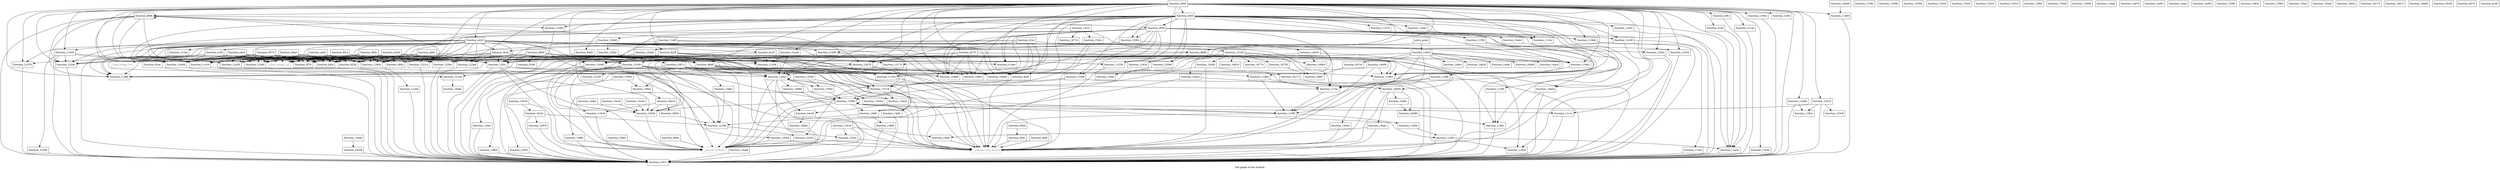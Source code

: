 digraph "Call graph of the module." {
  label="Call graph of the module.";
  node [shape=record];

  Node_function_114e4 [label="{function_114e4}"];
  Node_function_11bc8 [label="{function_11bc8}"];
  Node_function_11574 [label="{function_11574}"];
  Node_function_115f4 [label="{function_115f4}"];
  Node_function_116f0 [label="{function_116f0}"];
  Node_function_117ec [label="{function_117ec}"];
  Node_function_11c1c [label="{function_11c1c}"];
  Node_function_121b4 [label="{function_121b4}"];
  Node_function_119ec [label="{function_119ec}"];
  Node_function_11a20 [label="{function_11a20}"];
  Node_function_11c54 [label="{function_11c54}"];
  Node_function_dbd0 [label="{function_dbd0}"];
  Node_function_dca0 [label="{function_dca0}"];
  Node_function_11228 [label="{function_11228}"];
  Node_function_db68 [label="{function_db68}"];
  Node_function_11804 [label="{function_11804}"];
  Node_function_dcc8 [label="{function_dcc8}"];
  Node_function_11c88 [label="{function_11c88}"];
  Node_function_11d6c [label="{function_11d6c}"];
  Node_function_11818 [label="{function_11818}"];
  Node_function_11d80 [label="{function_11d80}"];
  Node_function_1182c [label="{function_1182c}"];
  Node_function_11e50 [label="{function_11e50}"];
  Node_function_121dc [label="{function_121dc}"];
  Node_function_11a54 [label="{function_11a54}"];
  Node_function_e1d0 [label="{function_e1d0}"];
  Node_function_e1f8 [label="{function_e1f8}"];
  Node_function_e2c0 [label="{function_e2c0}"];
  Node_function_11ef8 [label="{function_11ef8}"];
  Node_function_11860 [label="{function_11860}"];
  Node_function_11f94 [label="{function_11f94}"];
  Node_function_11a88 [label="{function_11a88}"];
  Node_function_12214 [label="{function_12214}"];
  Node_function_11af4 [label="{function_11af4}"];
  Node_function_1224c [label="{function_1224c}"];
  Node_function_12284 [label="{function_12284}"];
  Node_function_11b60 [label="{function_11b60}"];
  Node_function_12068 [label="{function_12068}"];
  Node_function_e420 [label="{function_e420}"];
  Node_function_118c0 [label="{function_118c0}"];
  Node_function_108c4 [label="{function_108c4}"];
  Node_function_122bc [label="{function_122bc}"];
  Node_function_1124c [label="{function_1124c}"];
  Node_function_1207c [label="{function_1207c}"];
  Node_function_118d4 [label="{function_118d4}"];
  Node_function_12090 [label="{function_12090}"];
  Node_function_108e8 [label="{function_108e8}"];
  Node_function_10988 [label="{function_10988}"];
  Node_function_11b94 [label="{function_11b94}"];
  Node_function_112b8 [label="{function_112b8}"];
  Node_function_11978 [label="{function_11978}"];
  Node_function_12098 [label="{function_12098}"];
  Node_function_120c8 [label="{function_120c8}"];
  Node_function_12334 [label="{function_12334}"];
  Node_function_10a28 [label="{function_10a28}"];
  Node_function_11194 [label="{function_11194}"];
  Node_function_113f4 [label="{function_113f4}"];
  Node_function_120d0 [label="{function_120d0}"];
  Node_function_11904 [label="{function_11904}"];
  Node_function_12170 [label="{function_12170}"];
  Node_function_12180 [label="{function_12180}"];
  Node_function_111bc [label="{function_111bc}"];
  Node_function_11944 [label="{function_11944}"];
  Node_function_11204 [label="{function_11204}"];
  Node_function_12300 [label="{function_12300}"];
  Node_function_11450 [label="{function_11450}"];
  Node_function_12190 [label="{function_12190}"];
  Node_function_119b8 [label="{function_119b8}"];
  Node_function_13cb0 [label="{function_13cb0}"];
  Node_function_13af8 [label="{function_13af8}"];
  Node_function_1236c [label="{function_1236c}"];
  Node_function_123a8 [label="{function_123a8}"];
  Node_function_123e0 [label="{function_123e0}"];
  Node_function_12420 [label="{function_12420}"];
  Node_function_12464 [label="{function_12464}"];
  Node_function_1249c [label="{function_1249c}"];
  Node_function_124b8 [label="{function_124b8}"];
  Node_function_124fc [label="{function_124fc}"];
  Node_function_12510 [label="{function_12510}"];
  Node_function_125c0 [label="{function_125c0}"];
  Node_function_125c8 [label="{function_125c8}"];
  Node_function_125ec [label="{function_125ec}"];
  Node_function_12610 [label="{function_12610}"];
  Node_function_12634 [label="{function_12634}"];
  Node_function_126ac [label="{function_126ac}"];
  Node_function_12fb0 [label="{function_12fb0}"];
  Node_function_12fcc [label="{function_12fcc}"];
  Node_function_130e8 [label="{function_130e8}"];
  Node_function_13100 [label="{function_13100}"];
  Node_function_13498 [label="{function_13498}"];
  Node_function_134b4 [label="{function_134b4}"];
  Node_function_13564 [label="{function_13564}"];
  Node_function_13718 [label="{function_13718}"];
  Node_function_13938 [label="{function_13938}"];
  Node_function_13994 [label="{function_13994}"];
  Node_function_13aa8 [label="{function_13aa8}"];
  Node_function_13abc [label="{function_13abc}"];
  Node_function_13adc [label="{function_13adc}"];
  Node_function_13cb8 [label="{function_13cb8}"];
  Node_function_13d70 [label="{function_13d70}"];
  Node_function_13e1c [label="{function_13e1c}"];
  Node_function_13f68 [label="{function_13f68}"];
  Node_function_14584 [label="{function_14584}"];
  Node_function_14600 [label="{function_14600}"];
  Node_function_14654 [label="{function_14654}"];
  Node_function_146c0 [label="{function_146c0}"];
  Node_function_14994 [label="{function_14994}"];
  Node_function_149fc [label="{function_149fc}"];
  Node_function_14a78 [label="{function_14a78}"];
  Node_function_14a9c [label="{function_14a9c}"];
  Node_function_14abc [label="{function_14abc}"];
  Node_function_14ac4 [label="{function_14ac4}"];
  Node_function_14ad8 [label="{function_14ad8}"];
  Node_function_14b0c [label="{function_14b0c}"];
  Node_function_14b20 [label="{function_14b20}"];
  Node_function_14b34 [label="{function_14b34}"];
  Node_function_14bc8 [label="{function_14bc8}"];
  Node_function_14c20 [label="{function_14c20}"];
  Node_function_14c84 [label="{function_14c84}"];
  Node_function_14c8c [label="{function_14c8c}"];
  Node_function_14ca0 [label="{function_14ca0}"];
  Node_function_14d6c [label="{function_14d6c}"];
  Node_function_14e18 [label="{function_14e18}"];
  Node_function_14ed0 [label="{function_14ed0}"];
  Node_function_14efc [label="{function_14efc}"];
  Node_function_14f30 [label="{function_14f30}"];
  Node_function_14f64 [label="{function_14f64}"];
  Node_function_14fa4 [label="{function_14fa4}"];
  Node_function_14fb8 [label="{function_14fb8}"];
  Node_function_14fec [label="{function_14fec}"];
  Node_function_15018 [label="{function_15018}"];
  Node_function_150f0 [label="{function_150f0}"];
  Node_function_15104 [label="{function_15104}"];
  Node_function_1542c [label="{function_1542c}"];
  Node_function_15460 [label="{function_15460}"];
  Node_function_154a8 [label="{function_154a8}"];
  Node_function_1563c [label="{function_1563c}"];
  Node_function_1565c [label="{function_1565c}"];
  Node_function_1567c [label="{function_1567c}"];
  Node_function_15950 [label="{function_15950}"];
  Node_function_159e4 [label="{function_159e4}"];
  Node_function_159ec [label="{function_159ec}"];
  Node_function_15af4 [label="{function_15af4}"];
  Node_function_15b24 [label="{function_15b24}"];
  Node_function_15bec [label="{function_15bec}"];
  Node_function_15c00 [label="{function_15c00}"];
  Node_function_15ca8 [label="{function_15ca8}"];
  Node_function_15cbc [label="{function_15cbc}"];
  Node_function_15e18 [label="{function_15e18}"];
  Node_function_1602c [label="{function_1602c}"];
  Node_function_16050 [label="{function_16050}"];
  Node_function_16174 [label="{function_16174}"];
  Node_function_1617c [label="{function_1617c}"];
  Node_function_16220 [label="{function_16220}"];
  Node_function_166b0 [label="{function_166b0}"];
  Node_function_16710 [label="{function_16710}"];
  Node_function_16730 [label="{function_16730}"];
  Node_function_16774 [label="{function_16774}"];
  Node_function_167c0 [label="{function_167c0}"];
  Node_function_16810 [label="{function_16810}"];
  Node_function_168fc [label="{function_168fc}"];
  Node_function_169ec [label="{function_169ec}"];
  Node_function_16a10 [label="{function_16a10}"];
  Node_function_16a8c [label="{function_16a8c}"];
  Node_function_16b7c [label="{function_16b7c}"];
  Node_function_16b84 [label="{function_16b84}"];
  Node_function_16bb0 [label="{function_16bb0}"];
  Node_function_16bbc [label="{function_16bbc}"];
  Node_function_16c00 [label="{function_16c00}"];
  Node_function_16c08 [label="{function_16c08}"];
  Node_function_16c3c [label="{function_16c3c}"];
  Node_function_16d80 [label="{function_16d80}"];
  Node_function_16dd8 [label="{function_16dd8}"];
  Node_function_16e8c [label="{function_16e8c}"];
  Node_function_16ebc [label="{function_16ebc}"];
  Node_function_16f54 [label="{function_16f54}"];
  Node_function_16f78 [label="{function_16f78}"];
  Node_function_16fdc [label="{function_16fdc}"];
  Node_llvm_bswap_i32 [color="gray50", fontcolor="gray50", label="{llvm_bswap_i32}"];
  Node_llvm_bswap_i16 [color="gray50", fontcolor="gray50", label="{llvm_bswap_i16}"];
  Node___pseudo_branch [color="gray50", fontcolor="gray50", label="{__pseudo_branch}"];
  Node___pseudo_cond_branch [color="gray50", fontcolor="gray50", label="{__pseudo_cond_branch}"];
  Node_function_8094 [label="{function_8094}"];
  Node_function_80b0 [label="{function_80b0}"];
  Node_function_80ec [label="{function_80ec}"];
  Node_entry_point [label="{entry_point}"];
  Node_function_8190 [label="{function_8190}"];
  Node_function_81ec [label="{function_81ec}"];
  Node_function_8258 [label="{function_8258}"];
  Node_function_82c8 [label="{function_82c8}"];
  Node_function_8560 [label="{function_8560}"];
  Node_function_884c [label="{function_884c}"];
  Node_function_8f14 [label="{function_8f14}"];
  Node_function_9574 [label="{function_9574}"];
  Node_function_9da0 [label="{function_9da0}"];
  Node_function_a4c4 [label="{function_a4c4}"];
  Node_function_ab9c [label="{function_ab9c}"];
  Node_function_ae5c [label="{function_ae5c}"];
  Node_function_b428 [label="{function_b428}"];
  Node_function_b894 [label="{function_b894}"];
  Node_function_bf78 [label="{function_bf78}"];
  Node_function_bfc8 [label="{function_bfc8}"];
  Node_function_c06c [label="{function_c06c}"];
  Node_function_c094 [label="{function_c094}"];
  Node_function_c600 [label="{function_c600}"];
  Node_function_d070 [label="{function_d070}"];
  Node_function_d088 [label="{function_d088}"];
  Node_function_d1e0 [label="{function_d1e0}"];
  Node_function_d1ec [label="{function_d1ec}"];
  Node_function_d270 [label="{function_d270}"];
  Node_function_d360 [label="{function_d360}"];
  Node_function_daf4 [label="{function_daf4}"];
  Node_function_db0c [label="{function_db0c}"];
  Node_function_11bc8 -> Node_function_1207c;
  Node_function_115f4 -> Node_function_116f0;
  Node_function_115f4 -> Node_function_117ec;
  Node_function_116f0 -> Node_function_11804;
  Node_function_116f0 -> Node___pseudo_cond_branch;
  Node_function_117ec -> Node_function_116f0;
  Node_function_11c1c -> Node_function_1207c;
  Node_function_121b4 -> Node_function_16a8c;
  Node_function_119ec -> Node_function_1207c;
  Node_function_11a20 -> Node_function_1207c;
  Node_function_11c54 -> Node_function_1207c;
  Node_function_dbd0 -> Node_function_117ec;
  Node_function_dbd0 -> Node_function_108c4;
  Node_function_dbd0 -> Node_function_108e8;
  Node_function_dbd0 -> Node_function_10988;
  Node_function_dbd0 -> Node_function_11194;
  Node_function_dbd0 -> Node_function_12190;
  Node_function_dca0 -> Node_function_13718;
  Node_function_dca0 -> Node___pseudo_cond_branch;
  Node_function_11228 -> Node___pseudo_cond_branch;
  Node_function_db68 -> Node_function_11818;
  Node_function_db68 -> Node_function_118c0;
  Node_function_db68 -> Node_function_118d4;
  Node_function_db68 -> Node_function_12098;
  Node_function_11804 -> Node_function_1249c;
  Node_function_dcc8 -> Node_function_11c54;
  Node_function_dcc8 -> Node_function_11228;
  Node_function_dcc8 -> Node_function_11a88;
  Node_function_dcc8 -> Node_function_1224c;
  Node_function_dcc8 -> Node_function_11978;
  Node_function_dcc8 -> Node_function_11194;
  Node_function_dcc8 -> Node_function_1236c;
  Node_function_dcc8 -> Node_function_123a8;
  Node_function_dcc8 -> Node_function_12464;
  Node_function_dcc8 -> Node_function_12fcc;
  Node_function_dcc8 -> Node_function_13100;
  Node_function_dcc8 -> Node_function_13718;
  Node_function_dcc8 -> Node_function_13d70;
  Node_function_dcc8 -> Node___pseudo_cond_branch;
  Node_function_dcc8 -> Node_function_db0c;
  Node_function_11c88 -> Node_function_1207c;
  Node_function_11c88 -> Node_function_13718;
  Node_function_11c88 -> Node___pseudo_branch;
  Node_function_11d80 -> Node_function_126ac;
  Node_function_11d80 -> Node_function_12fcc;
  Node_function_11d80 -> Node_function_13718;
  Node_function_1182c -> Node_function_1207c;
  Node_function_11e50 -> Node_function_11d80;
  Node_function_11e50 -> Node_function_11af4;
  Node_function_11e50 -> Node_function_1207c;
  Node_function_11e50 -> Node_function_14bc8;
  Node_function_121dc -> Node_function_1207c;
  Node_function_11a54 -> Node_function_1207c;
  Node_function_e1d0 -> Node_function_11a20;
  Node_function_e1f8 -> Node_function_11228;
  Node_function_e1f8 -> Node_function_11a88;
  Node_function_e1f8 -> Node_function_1224c;
  Node_function_e1f8 -> Node_function_12464;
  Node_function_e1f8 -> Node___pseudo_cond_branch;
  Node_function_e2c0 -> Node_function_11194;
  Node_function_e2c0 -> Node_function_11204;
  Node_function_e2c0 -> Node_function_126ac;
  Node_function_e2c0 -> Node_function_13100;
  Node_function_11ef8 -> Node_function_11d80;
  Node_function_11ef8 -> Node_function_11a88;
  Node_function_11ef8 -> Node_function_1207c;
  Node_function_11ef8 -> Node_function_14bc8;
  Node_function_11860 -> Node_function_1207c;
  Node_function_11f94 -> Node_function_14b34;
  Node_function_11f94 -> Node___pseudo_branch;
  Node_function_11a88 -> Node_function_1207c;
  Node_function_12214 -> Node_function_1207c;
  Node_function_11af4 -> Node_function_1207c;
  Node_function_1224c -> Node_function_1207c;
  Node_function_12284 -> Node_function_1207c;
  Node_function_11b60 -> Node_function_1207c;
  Node_function_e420 -> Node_function_117ec;
  Node_function_e420 -> Node_function_11c54;
  Node_function_e420 -> Node_function_dca0;
  Node_function_e420 -> Node_function_db68;
  Node_function_e420 -> Node_function_dcc8;
  Node_function_e420 -> Node_function_e1f8;
  Node_function_e420 -> Node_function_e2c0;
  Node_function_e420 -> Node_function_11a88;
  Node_function_e420 -> Node_function_1224c;
  Node_function_e420 -> Node_function_108c4;
  Node_function_e420 -> Node_function_122bc;
  Node_function_e420 -> Node_function_1124c;
  Node_function_e420 -> Node_function_1207c;
  Node_function_e420 -> Node_function_118d4;
  Node_function_e420 -> Node_function_108e8;
  Node_function_e420 -> Node_function_10988;
  Node_function_e420 -> Node_function_11978;
  Node_function_e420 -> Node_function_12334;
  Node_function_e420 -> Node_function_12170;
  Node_function_e420 -> Node_function_12180;
  Node_function_e420 -> Node_function_11944;
  Node_function_e420 -> Node_function_11450;
  Node_function_e420 -> Node_function_1236c;
  Node_function_e420 -> Node_function_123a8;
  Node_function_e420 -> Node_function_123e0;
  Node_function_e420 -> Node_function_12420;
  Node_function_e420 -> Node_function_12464;
  Node_function_e420 -> Node_function_12fcc;
  Node_function_e420 -> Node_function_13cb8;
  Node_function_e420 -> Node_llvm_bswap_i32;
  Node_function_e420 -> Node___pseudo_cond_branch;
  Node_function_e420 -> Node_function_bf78;
  Node_function_e420 -> Node_function_bfc8;
  Node_function_e420 -> Node_function_db0c;
  Node_function_122bc -> Node_function_1207c;
  Node_function_118d4 -> Node_function_11a54;
  Node_function_11b94 -> Node_function_1207c;
  Node_function_112b8 -> Node_function_116f0;
  Node_function_112b8 -> Node_function_117ec;
  Node_function_11978 -> Node_function_1207c;
  Node_function_12098 -> Node_function_14fa4;
  Node_function_12334 -> Node_function_1207c;
  Node_function_10a28 -> Node_function_11204;
  Node_function_10a28 -> Node_function_126ac;
  Node_function_11194 -> Node___pseudo_cond_branch;
  Node_function_113f4 -> Node_function_119ec;
  Node_function_120d0 -> Node___pseudo_branch;
  Node_function_11904 -> Node_function_1207c;
  Node_function_12170 -> Node_function_16220;
  Node_function_12180 -> Node_function_16220;
  Node_function_11944 -> Node_function_1207c;
  Node_function_11204 -> Node___pseudo_cond_branch;
  Node_function_12300 -> Node_function_1207c;
  Node_function_11450 -> Node_function_11c54;
  Node_function_11450 -> Node_function_1224c;
  Node_function_11450 -> Node_function_12284;
  Node_function_11450 -> Node_function_1207c;
  Node_function_11450 -> Node_function_12464;
  Node_function_119b8 -> Node_function_1207c;
  Node_function_13af8 -> Node_function_116f0;
  Node_function_13af8 -> Node_function_117ec;
  Node_function_13af8 -> Node_function_1207c;
  Node_function_1236c -> Node_function_1207c;
  Node_function_123a8 -> Node_function_1207c;
  Node_function_123e0 -> Node_function_1207c;
  Node_function_12420 -> Node_function_1207c;
  Node_function_12464 -> Node_function_1207c;
  Node_function_1249c -> Node_function_11a20;
  Node_function_1249c -> Node_function_118c0;
  Node_function_124b8 -> Node_function_1207c;
  Node_function_124b8 -> Node_function_125ec;
  Node_function_12510 -> Node_function_1207c;
  Node_function_12510 -> Node_function_125c8;
  Node_function_12510 -> Node_function_125ec;
  Node_function_12510 -> Node_function_149fc;
  Node_function_12634 -> Node___pseudo_cond_branch;
  Node_function_126ac -> Node_function_1207c;
  Node_function_126ac -> Node_function_12634;
  Node_function_126ac -> Node_function_126ac;
  Node_function_126ac -> Node_function_13564;
  Node_function_126ac -> Node_function_13718;
  Node_function_126ac -> Node_function_13994;
  Node_function_126ac -> Node_function_14994;
  Node_function_126ac -> Node_function_14c20;
  Node_function_126ac -> Node___pseudo_branch;
  Node_function_12fcc -> Node_function_116f0;
  Node_function_12fcc -> Node_function_1207c;
  Node_function_12fcc -> Node_function_120d0;
  Node_function_12fcc -> Node_function_126ac;
  Node_function_12fcc -> Node___pseudo_branch;
  Node_function_13100 -> Node_function_1207c;
  Node_function_13100 -> Node_function_12180;
  Node_function_13100 -> Node_function_126ac;
  Node_function_13100 -> Node_function_13718;
  Node_function_13100 -> Node_function_13994;
  Node_function_13100 -> Node_function_14f64;
  Node_function_13100 -> Node___pseudo_branch;
  Node_function_134b4 -> Node_function_116f0;
  Node_function_134b4 -> Node_function_14c20;
  Node_function_13564 -> Node_function_13994;
  Node_function_13564 -> Node_function_13f68;
  Node_function_13718 -> Node_function_134b4;
  Node_function_13718 -> Node_function_13994;
  Node_function_13718 -> Node_function_14efc;
  Node_function_13718 -> Node___pseudo_branch;
  Node_function_13718 -> Node___pseudo_cond_branch;
  Node_function_13938 -> Node_function_134b4;
  Node_function_13938 -> Node_function_13564;
  Node_function_13994 -> Node_function_11c1c;
  Node_function_13994 -> Node_function_120d0;
  Node_function_13994 -> Node_function_1249c;
  Node_function_13994 -> Node_function_13994;
  Node_function_13994 -> Node_function_149fc;
  Node_function_13994 -> Node___pseudo_branch;
  Node_function_13994 -> Node___pseudo_cond_branch;
  Node_function_13abc -> Node_function_13adc;
  Node_function_13adc -> Node_function_13af8;
  Node_function_13cb8 -> Node_function_14584;
  Node_function_13cb8 -> Node_function_14fec;
  Node_function_13cb8 -> Node___pseudo_branch;
  Node_function_13cb8 -> Node___pseudo_cond_branch;
  Node_function_13d70 -> Node_function_149fc;
  Node_function_13d70 -> Node_function_14f30;
  Node_function_13d70 -> Node___pseudo_cond_branch;
  Node_function_13e1c -> Node_function_15104;
  Node_function_13e1c -> Node_function_1542c;
  Node_function_13e1c -> Node_function_15460;
  Node_function_13e1c -> Node_function_16710;
  Node_function_13f68 -> Node_function_1207c;
  Node_function_13f68 -> Node___pseudo_branch;
  Node_function_14584 -> Node___pseudo_branch;
  Node_function_14584 -> Node___pseudo_cond_branch;
  Node_function_14600 -> Node_function_11860;
  Node_function_14600 -> Node_function_11a88;
  Node_function_14600 -> Node___pseudo_cond_branch;
  Node_function_14654 -> Node___pseudo_cond_branch;
  Node_function_146c0 -> Node_function_120d0;
  Node_function_146c0 -> Node_function_13cb8;
  Node_function_146c0 -> Node_function_14600;
  Node_function_146c0 -> Node_function_14654;
  Node_function_146c0 -> Node_function_14ac4;
  Node_function_146c0 -> Node_function_14b0c;
  Node_function_146c0 -> Node_function_14b20;
  Node_function_146c0 -> Node_function_14c8c;
  Node_function_146c0 -> Node_function_167c0;
  Node_function_146c0 -> Node_function_16b84;
  Node_function_146c0 -> Node___pseudo_branch;
  Node_function_146c0 -> Node___pseudo_cond_branch;
  Node_function_14994 -> Node_function_1207c;
  Node_function_149fc -> Node_function_12180;
  Node_function_149fc -> Node_function_14fb8;
  Node_function_14ad8 -> Node_function_1207c;
  Node_function_14b34 -> Node_function_1207c;
  Node_function_14b34 -> Node_function_12170;
  Node_function_14b34 -> Node_function_166b0;
  Node_function_14bc8 -> Node_function_1207c;
  Node_function_14bc8 -> Node___pseudo_cond_branch;
  Node_function_14c20 -> Node_function_16bbc;
  Node_function_14ca0 -> Node_function_120d0;
  Node_function_14d6c -> Node_function_120d0;
  Node_function_14e18 -> Node_function_120d0;
  Node_function_14ed0 -> Node_function_16c08;
  Node_function_14efc -> Node_function_1207c;
  Node_function_14f30 -> Node_function_1207c;
  Node_function_14f64 -> Node_function_1207c;
  Node_function_14fb8 -> Node_function_1207c;
  Node_function_14fec -> Node_function_1207c;
  Node_function_15018 -> Node_function_16c3c;
  Node_function_15018 -> Node___pseudo_branch;
  Node_function_15104 -> Node_function_120d0;
  Node_function_15104 -> Node_function_126ac;
  Node_function_15104 -> Node_function_13100;
  Node_function_15104 -> Node_function_15b24;
  Node_function_15104 -> Node_function_15c00;
  Node_function_15104 -> Node_function_16050;
  Node_function_15104 -> Node_function_166b0;
  Node_function_15104 -> Node_function_16730;
  Node_function_15104 -> Node_function_16774;
  Node_function_15104 -> Node_function_16810;
  Node_function_15104 -> Node_function_168fc;
  Node_function_1542c -> Node_function_13718;
  Node_function_1542c -> Node_function_154a8;
  Node_function_1542c -> Node___pseudo_cond_branch;
  Node_function_15460 -> Node_function_12fcc;
  Node_function_15460 -> Node_function_1565c;
  Node_function_154a8 -> Node_function_11c54;
  Node_function_154a8 -> Node_function_15cbc;
  Node_function_154a8 -> Node___pseudo_branch;
  Node_function_154a8 -> Node___pseudo_cond_branch;
  Node_function_1565c -> Node_function_1567c;
  Node_function_1567c -> Node_function_11860;
  Node_function_1567c -> Node_function_11a88;
  Node_function_1567c -> Node_function_1207c;
  Node_function_1567c -> Node_function_126ac;
  Node_function_1567c -> Node_function_13718;
  Node_function_1567c -> Node_function_159ec;
  Node_function_1567c -> Node_function_169ec;
  Node_function_1567c -> Node___pseudo_branch;
  Node_function_15950 -> Node_function_1207c;
  Node_function_15950 -> Node_function_169ec;
  Node_function_159ec -> Node_function_12180;
  Node_function_15af4 -> Node___pseudo_cond_branch;
  Node_function_15b24 -> Node_function_16050;
  Node_function_15b24 -> Node___pseudo_branch;
  Node_function_15c00 -> Node_function_1617c;
  Node_function_15c00 -> Node___pseudo_branch;
  Node_function_15c00 -> Node___pseudo_cond_branch;
  Node_function_15cbc -> Node___pseudo_branch;
  Node_function_15cbc -> Node___pseudo_cond_branch;
  Node_function_15e18 -> Node_function_15af4;
  Node_function_15e18 -> Node_function_15cbc;
  Node_function_15e18 -> Node___pseudo_branch;
  Node_function_16050 -> Node_function_16d80;
  Node_function_16050 -> Node_function_16e8c;
  Node_function_16050 -> Node_function_16ebc;
  Node_function_16050 -> Node___pseudo_cond_branch;
  Node_function_1617c -> Node_function_16050;
  Node_function_16220 -> Node___pseudo_branch;
  Node_function_16220 -> Node___pseudo_cond_branch;
  Node_function_16730 -> Node_function_168fc;
  Node_function_167c0 -> Node_function_168fc;
  Node_function_169ec -> Node_function_16a10;
  Node_function_16a10 -> Node_function_11bc8;
  Node_function_16a10 -> Node_function_120d0;
  Node_function_16a10 -> Node_function_16f54;
  Node_function_16c08 -> Node_function_1207c;
  Node_function_16c3c -> Node_function_1207c;
  Node_function_16c3c -> Node_function_12180;
  Node_function_16c3c -> Node_function_16f78;
  Node_function_16d80 -> Node_function_119ec;
  Node_function_16dd8 -> Node_function_11b60;
  Node_function_16e8c -> Node_function_16d80;
  Node_function_16ebc -> Node_function_1207c;
  Node_function_16ebc -> Node_function_15af4;
  Node_function_16f54 -> Node_function_12180;
  Node_function_16f78 -> Node_function_1207c;
  Node_function_16fdc -> Node___pseudo_branch;
  Node_function_8094 -> Node___pseudo_branch;
  Node_function_80b0 -> Node_function_80ec;
  Node_function_80ec -> Node___pseudo_cond_branch;
  Node_entry_point -> Node_function_13994;
  Node_entry_point -> Node_function_146c0;
  Node_function_81ec -> Node_function_121b4;
  Node_function_8258 -> Node_function_112b8;
  Node_function_82c8 -> Node_function_1207c;
  Node_function_82c8 -> Node_function_11944;
  Node_function_82c8 -> Node_function_11204;
  Node_function_82c8 -> Node_function_12fcc;
  Node_function_82c8 -> Node_function_13718;
  Node_function_82c8 -> Node_function_13cb8;
  Node_function_82c8 -> Node___pseudo_branch;
  Node_function_82c8 -> Node___pseudo_cond_branch;
  Node_function_8560 -> Node_function_12fcc;
  Node_function_8560 -> Node_function_13100;
  Node_function_884c -> Node_function_11c54;
  Node_function_884c -> Node_function_dbd0;
  Node_function_884c -> Node_function_118d4;
  Node_function_884c -> Node_function_11204;
  Node_function_884c -> Node_function_123e0;
  Node_function_884c -> Node_function_12420;
  Node_function_884c -> Node_function_12464;
  Node_function_884c -> Node_function_12fcc;
  Node_function_884c -> Node_llvm_bswap_i32;
  Node_function_884c -> Node_function_8258;
  Node_function_884c -> Node_function_bf78;
  Node_function_884c -> Node_function_bfc8;
  Node_function_884c -> Node_function_db0c;
  Node_function_8f14 -> Node_function_11c54;
  Node_function_8f14 -> Node_function_dbd0;
  Node_function_8f14 -> Node_function_118d4;
  Node_function_8f14 -> Node_function_123e0;
  Node_function_8f14 -> Node_function_12420;
  Node_function_8f14 -> Node_function_12464;
  Node_function_8f14 -> Node_function_12fcc;
  Node_function_8f14 -> Node_llvm_bswap_i32;
  Node_function_8f14 -> Node_function_8258;
  Node_function_8f14 -> Node_function_bf78;
  Node_function_8f14 -> Node_function_bfc8;
  Node_function_8f14 -> Node_function_db0c;
  Node_function_9574 -> Node_function_11c54;
  Node_function_9574 -> Node_function_dbd0;
  Node_function_9574 -> Node_function_11a88;
  Node_function_9574 -> Node_function_1224c;
  Node_function_9574 -> Node_function_118d4;
  Node_function_9574 -> Node_function_1236c;
  Node_function_9574 -> Node_function_123e0;
  Node_function_9574 -> Node_function_12420;
  Node_function_9574 -> Node_function_12464;
  Node_function_9574 -> Node_function_126ac;
  Node_function_9574 -> Node_function_12fcc;
  Node_function_9574 -> Node_llvm_bswap_i32;
  Node_function_9574 -> Node_function_8258;
  Node_function_9574 -> Node_function_bf78;
  Node_function_9574 -> Node_function_bfc8;
  Node_function_9574 -> Node_function_db0c;
  Node_function_9da0 -> Node_function_11c54;
  Node_function_9da0 -> Node_function_dbd0;
  Node_function_9da0 -> Node_function_118d4;
  Node_function_9da0 -> Node_function_123e0;
  Node_function_9da0 -> Node_function_12420;
  Node_function_9da0 -> Node_function_12464;
  Node_function_9da0 -> Node_function_12fcc;
  Node_function_9da0 -> Node_llvm_bswap_i32;
  Node_function_9da0 -> Node_function_81ec;
  Node_function_9da0 -> Node_function_8258;
  Node_function_9da0 -> Node_function_bf78;
  Node_function_9da0 -> Node_function_bfc8;
  Node_function_9da0 -> Node_function_db0c;
  Node_function_a4c4 -> Node_function_11c54;
  Node_function_a4c4 -> Node_function_118d4;
  Node_function_a4c4 -> Node_function_123e0;
  Node_function_a4c4 -> Node_function_12420;
  Node_function_a4c4 -> Node_function_12464;
  Node_function_a4c4 -> Node_function_12fcc;
  Node_function_a4c4 -> Node_llvm_bswap_i32;
  Node_function_a4c4 -> Node_llvm_bswap_i16;
  Node_function_a4c4 -> Node_function_81ec;
  Node_function_a4c4 -> Node_function_8258;
  Node_function_a4c4 -> Node_function_bf78;
  Node_function_a4c4 -> Node_function_bfc8;
  Node_function_a4c4 -> Node_function_db0c;
  Node_function_ab9c -> Node_function_dbd0;
  Node_function_ab9c -> Node_function_12214;
  Node_function_ab9c -> Node_function_1224c;
  Node_function_ab9c -> Node_function_118d4;
  Node_function_ab9c -> Node_function_123a8;
  Node_function_ab9c -> Node_function_12464;
  Node_function_ab9c -> Node_function_12fcc;
  Node_function_ab9c -> Node_llvm_bswap_i32;
  Node_function_ab9c -> Node_function_8258;
  Node_function_ab9c -> Node_function_db0c;
  Node_function_ae5c -> Node_function_11c54;
  Node_function_ae5c -> Node_function_dbd0;
  Node_function_ae5c -> Node_function_118d4;
  Node_function_ae5c -> Node_function_123e0;
  Node_function_ae5c -> Node_function_12420;
  Node_function_ae5c -> Node_function_12464;
  Node_function_ae5c -> Node_function_12fcc;
  Node_function_ae5c -> Node_llvm_bswap_i32;
  Node_function_ae5c -> Node_function_8258;
  Node_function_ae5c -> Node_function_bf78;
  Node_function_ae5c -> Node_function_bfc8;
  Node_function_ae5c -> Node_function_db0c;
  Node_function_b428 -> Node_function_11c54;
  Node_function_b428 -> Node_function_108c4;
  Node_function_b428 -> Node_function_118d4;
  Node_function_b428 -> Node_function_10988;
  Node_function_b428 -> Node_function_11204;
  Node_function_b428 -> Node_function_123e0;
  Node_function_b428 -> Node_function_12420;
  Node_function_b428 -> Node_function_12464;
  Node_function_b428 -> Node_function_12fcc;
  Node_function_b428 -> Node_llvm_bswap_i32;
  Node_function_b428 -> Node_function_8258;
  Node_function_b428 -> Node_function_bf78;
  Node_function_b428 -> Node_function_bfc8;
  Node_function_b428 -> Node_function_db0c;
  Node_function_b894 -> Node_function_114e4;
  Node_function_b894 -> Node_function_121b4;
  Node_function_b894 -> Node_function_119ec;
  Node_function_b894 -> Node_function_11c54;
  Node_function_b894 -> Node_function_dbd0;
  Node_function_b894 -> Node_function_11860;
  Node_function_b894 -> Node_function_108c4;
  Node_function_b894 -> Node_function_118d4;
  Node_function_b894 -> Node_function_108e8;
  Node_function_b894 -> Node_function_10988;
  Node_function_b894 -> Node_function_11194;
  Node_function_b894 -> Node_function_11204;
  Node_function_b894 -> Node_function_123e0;
  Node_function_b894 -> Node_function_12420;
  Node_function_b894 -> Node_function_12464;
  Node_function_b894 -> Node_function_12fcc;
  Node_function_b894 -> Node_function_8190;
  Node_function_b894 -> Node_function_8258;
  Node_function_b894 -> Node_function_bf78;
  Node_function_b894 -> Node_function_bfc8;
  Node_function_b894 -> Node_function_db0c;
  Node_function_c06c -> Node_function_11a20;
  Node_function_c094 -> Node_function_114e4;
  Node_function_c094 -> Node_function_115f4;
  Node_function_c094 -> Node_function_11a20;
  Node_function_c094 -> Node_function_11c54;
  Node_function_c094 -> Node_function_11228;
  Node_function_c094 -> Node_function_11c88;
  Node_function_c094 -> Node_function_11e50;
  Node_function_c094 -> Node_function_11860;
  Node_function_c094 -> Node_function_11f94;
  Node_function_c094 -> Node_function_108c4;
  Node_function_c094 -> Node_function_108e8;
  Node_function_c094 -> Node_function_10988;
  Node_function_c094 -> Node_function_112b8;
  Node_function_c094 -> Node_function_11194;
  Node_function_c094 -> Node_function_113f4;
  Node_function_c094 -> Node_function_120d0;
  Node_function_c094 -> Node_function_111bc;
  Node_function_c094 -> Node_function_119b8;
  Node_function_c094 -> Node_function_13d70;
  Node_function_c600 -> Node_function_114e4;
  Node_function_c600 -> Node_function_11574;
  Node_function_c600 -> Node_function_115f4;
  Node_function_c600 -> Node_function_119ec;
  Node_function_c600 -> Node_function_11a20;
  Node_function_c600 -> Node_function_11c54;
  Node_function_c600 -> Node_function_11228;
  Node_function_c600 -> Node_function_11c88;
  Node_function_c600 -> Node_function_11818;
  Node_function_c600 -> Node_function_1182c;
  Node_function_c600 -> Node_function_11e50;
  Node_function_c600 -> Node_function_11860;
  Node_function_c600 -> Node_function_11f94;
  Node_function_c600 -> Node_function_12214;
  Node_function_c600 -> Node_function_118c0;
  Node_function_c600 -> Node_function_108c4;
  Node_function_c600 -> Node_function_118d4;
  Node_function_c600 -> Node_function_108e8;
  Node_function_c600 -> Node_function_10988;
  Node_function_c600 -> Node_function_111bc;
  Node_function_c600 -> Node_function_11944;
  Node_function_c600 -> Node_function_12300;
  Node_function_c600 -> Node_function_119b8;
  Node_function_c600 -> Node_function_12464;
  Node_function_c600 -> Node_function_126ac;
  Node_function_c600 -> Node_function_13abc;
  Node_function_c600 -> Node_function_13d70;
  Node_function_c600 -> Node___pseudo_cond_branch;
  Node_function_c600 -> Node_function_c094;
  Node_function_d088 -> Node_function_11c54;
  Node_function_d088 -> Node_function_11a88;
  Node_function_d088 -> Node_function_12214;
  Node_function_d088 -> Node_function_1224c;
  Node_function_d088 -> Node_function_1207c;
  Node_function_d088 -> Node_function_12300;
  Node_function_d088 -> Node_function_12420;
  Node_function_d088 -> Node_function_12464;
  Node_function_d088 -> Node_function_13d70;
  Node_function_d088 -> Node_function_c094;
  Node_function_d088 -> Node_function_d088;
  Node_function_d1ec -> Node_function_117ec;
  Node_function_d1ec -> Node_function_dca0;
  Node_function_d1ec -> Node_function_dcc8;
  Node_function_d1ec -> Node_function_108c4;
  Node_function_d1ec -> Node_function_108e8;
  Node_function_d1ec -> Node_function_10988;
  Node_function_d1ec -> Node_function_db0c;
  Node_function_d270 -> Node_function_11bc8;
  Node_function_d270 -> Node_function_11860;
  Node_function_d270 -> Node_function_108c4;
  Node_function_d270 -> Node_function_108e8;
  Node_function_d270 -> Node_function_10988;
  Node_function_d270 -> Node_function_11944;
  Node_function_d270 -> Node_function_13cb8;
  Node_function_d270 -> Node_function_13d70;
  Node_function_d360 -> Node_function_117ec;
  Node_function_d360 -> Node_function_11c1c;
  Node_function_d360 -> Node_function_11a20;
  Node_function_d360 -> Node_function_11c54;
  Node_function_d360 -> Node_function_dbd0;
  Node_function_d360 -> Node_function_11228;
  Node_function_d360 -> Node_function_db68;
  Node_function_d360 -> Node_function_121dc;
  Node_function_d360 -> Node_function_e1d0;
  Node_function_d360 -> Node_function_11a88;
  Node_function_d360 -> Node_function_1224c;
  Node_function_d360 -> Node_function_11b60;
  Node_function_d360 -> Node_function_e420;
  Node_function_d360 -> Node_function_108c4;
  Node_function_d360 -> Node_function_122bc;
  Node_function_d360 -> Node_function_1207c;
  Node_function_d360 -> Node_function_108e8;
  Node_function_d360 -> Node_function_10988;
  Node_function_d360 -> Node_function_11b94;
  Node_function_d360 -> Node_function_11978;
  Node_function_d360 -> Node_function_12334;
  Node_function_d360 -> Node_function_10a28;
  Node_function_d360 -> Node_function_11194;
  Node_function_d360 -> Node_function_11904;
  Node_function_d360 -> Node_function_111bc;
  Node_function_d360 -> Node_function_11944;
  Node_function_d360 -> Node_function_11450;
  Node_function_d360 -> Node_function_123a8;
  Node_function_d360 -> Node_function_12464;
  Node_function_d360 -> Node_function_124b8;
  Node_function_d360 -> Node_function_124fc;
  Node_function_d360 -> Node_function_12510;
  Node_function_d360 -> Node_function_13cb8;
  Node_function_d360 -> Node_function_13d70;
  Node_function_d360 -> Node___pseudo_cond_branch;
  Node_function_d360 -> Node_function_82c8;
  Node_function_d360 -> Node_function_8560;
  Node_function_d360 -> Node_function_c06c;
  Node_function_d360 -> Node_function_c600;
  Node_function_d360 -> Node_function_d088;
  Node_function_d360 -> Node_function_d270;
  Node_function_d360 -> Node_function_db0c;
  Node_function_daf4 -> Node___pseudo_cond_branch;
}

